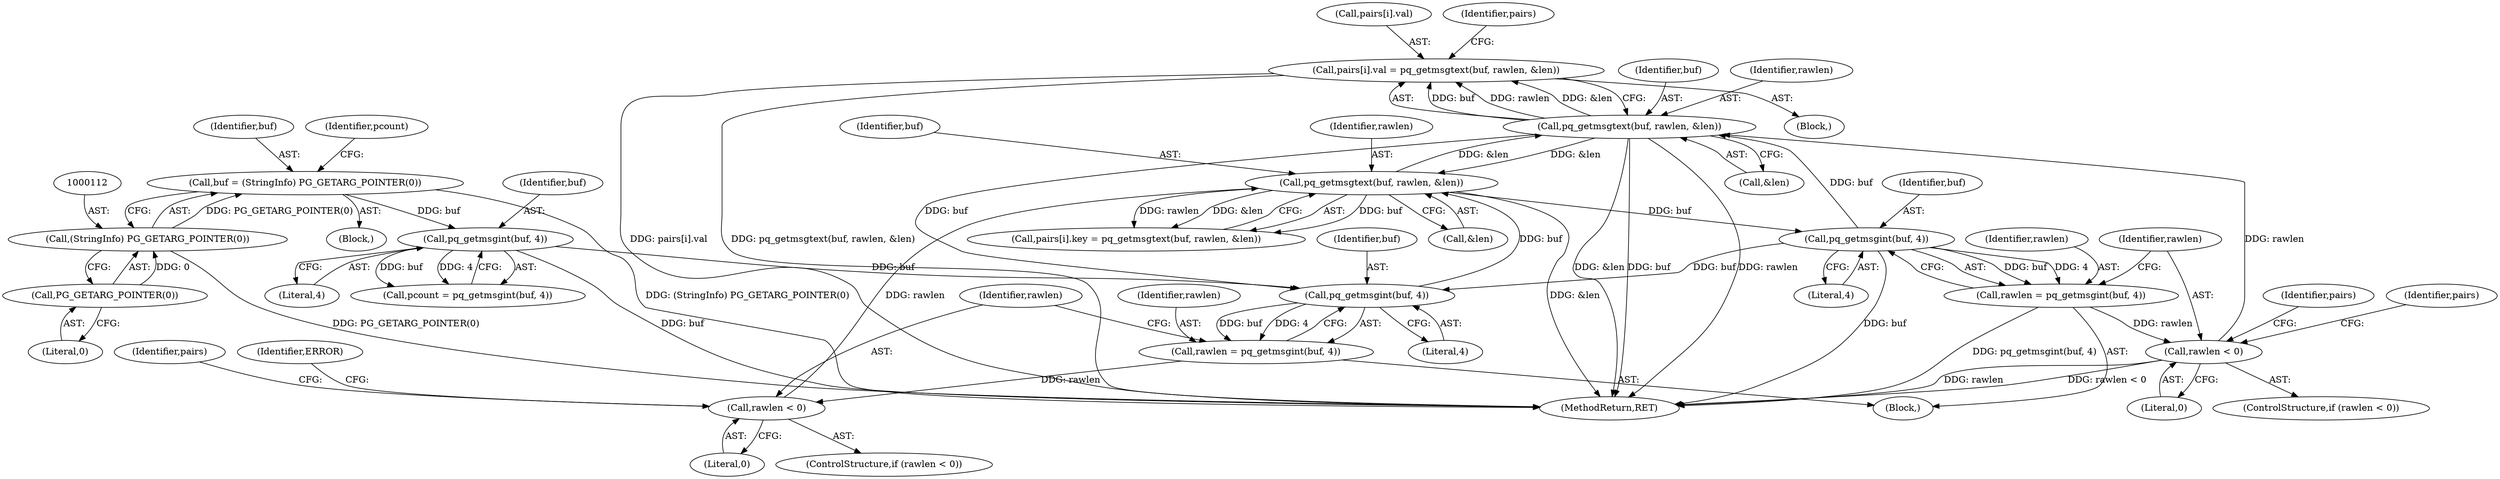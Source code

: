 digraph "0_postgres_31400a673325147e1205326008e32135a78b4d8a_2@array" {
"1000252" [label="(Call,pairs[i].val = pq_getmsgtext(buf, rawlen, &len))"];
"1000258" [label="(Call,pq_getmsgtext(buf, rawlen, &len))"];
"1000221" [label="(Call,pq_getmsgint(buf, 4))"];
"1000199" [label="(Call,pq_getmsgtext(buf, rawlen, &len))"];
"1000178" [label="(Call,pq_getmsgint(buf, 4))"];
"1000117" [label="(Call,pq_getmsgint(buf, 4))"];
"1000109" [label="(Call,buf = (StringInfo) PG_GETARG_POINTER(0))"];
"1000111" [label="(Call,(StringInfo) PG_GETARG_POINTER(0))"];
"1000113" [label="(Call,PG_GETARG_POINTER(0))"];
"1000183" [label="(Call,rawlen < 0)"];
"1000176" [label="(Call,rawlen = pq_getmsgint(buf, 4))"];
"1000225" [label="(Call,rawlen < 0)"];
"1000219" [label="(Call,rawlen = pq_getmsgint(buf, 4))"];
"1000226" [label="(Identifier,rawlen)"];
"1000259" [label="(Identifier,buf)"];
"1000180" [label="(Literal,4)"];
"1000117" [label="(Call,pq_getmsgint(buf, 4))"];
"1000119" [label="(Literal,4)"];
"1000200" [label="(Identifier,buf)"];
"1000183" [label="(Call,rawlen < 0)"];
"1000110" [label="(Identifier,buf)"];
"1000115" [label="(Call,pcount = pq_getmsgint(buf, 4))"];
"1000227" [label="(Literal,0)"];
"1000118" [label="(Identifier,buf)"];
"1000251" [label="(Block,)"];
"1000261" [label="(Call,&len)"];
"1000253" [label="(Call,pairs[i].val)"];
"1000176" [label="(Call,rawlen = pq_getmsgint(buf, 4))"];
"1000266" [label="(Identifier,pairs)"];
"1000177" [label="(Identifier,rawlen)"];
"1000258" [label="(Call,pq_getmsgtext(buf, rawlen, &len))"];
"1000223" [label="(Literal,4)"];
"1000113" [label="(Call,PG_GETARG_POINTER(0))"];
"1000219" [label="(Call,rawlen = pq_getmsgint(buf, 4))"];
"1000111" [label="(Call,(StringInfo) PG_GETARG_POINTER(0))"];
"1000174" [label="(Block,)"];
"1000232" [label="(Identifier,pairs)"];
"1000222" [label="(Identifier,buf)"];
"1000185" [label="(Literal,0)"];
"1000260" [label="(Identifier,rawlen)"];
"1000252" [label="(Call,pairs[i].val = pq_getmsgtext(buf, rawlen, &len))"];
"1000221" [label="(Call,pq_getmsgint(buf, 4))"];
"1000202" [label="(Call,&len)"];
"1000184" [label="(Identifier,rawlen)"];
"1000220" [label="(Identifier,rawlen)"];
"1000193" [label="(Call,pairs[i].key = pq_getmsgtext(buf, rawlen, &len))"];
"1000187" [label="(Identifier,ERROR)"];
"1000196" [label="(Identifier,pairs)"];
"1000199" [label="(Call,pq_getmsgtext(buf, rawlen, &len))"];
"1000225" [label="(Call,rawlen < 0)"];
"1000178" [label="(Call,pq_getmsgint(buf, 4))"];
"1000201" [label="(Identifier,rawlen)"];
"1000102" [label="(Block,)"];
"1000116" [label="(Identifier,pcount)"];
"1000114" [label="(Literal,0)"];
"1000224" [label="(ControlStructure,if (rawlen < 0))"];
"1000255" [label="(Identifier,pairs)"];
"1000109" [label="(Call,buf = (StringInfo) PG_GETARG_POINTER(0))"];
"1000182" [label="(ControlStructure,if (rawlen < 0))"];
"1000179" [label="(Identifier,buf)"];
"1000293" [label="(MethodReturn,RET)"];
"1000252" -> "1000251"  [label="AST: "];
"1000252" -> "1000258"  [label="CFG: "];
"1000253" -> "1000252"  [label="AST: "];
"1000258" -> "1000252"  [label="AST: "];
"1000266" -> "1000252"  [label="CFG: "];
"1000252" -> "1000293"  [label="DDG: pairs[i].val"];
"1000252" -> "1000293"  [label="DDG: pq_getmsgtext(buf, rawlen, &len)"];
"1000258" -> "1000252"  [label="DDG: buf"];
"1000258" -> "1000252"  [label="DDG: rawlen"];
"1000258" -> "1000252"  [label="DDG: &len"];
"1000258" -> "1000261"  [label="CFG: "];
"1000259" -> "1000258"  [label="AST: "];
"1000260" -> "1000258"  [label="AST: "];
"1000261" -> "1000258"  [label="AST: "];
"1000258" -> "1000293"  [label="DDG: buf"];
"1000258" -> "1000293"  [label="DDG: rawlen"];
"1000258" -> "1000293"  [label="DDG: &len"];
"1000258" -> "1000178"  [label="DDG: buf"];
"1000258" -> "1000199"  [label="DDG: &len"];
"1000221" -> "1000258"  [label="DDG: buf"];
"1000225" -> "1000258"  [label="DDG: rawlen"];
"1000199" -> "1000258"  [label="DDG: &len"];
"1000221" -> "1000219"  [label="AST: "];
"1000221" -> "1000223"  [label="CFG: "];
"1000222" -> "1000221"  [label="AST: "];
"1000223" -> "1000221"  [label="AST: "];
"1000219" -> "1000221"  [label="CFG: "];
"1000221" -> "1000293"  [label="DDG: buf"];
"1000221" -> "1000178"  [label="DDG: buf"];
"1000221" -> "1000219"  [label="DDG: buf"];
"1000221" -> "1000219"  [label="DDG: 4"];
"1000199" -> "1000221"  [label="DDG: buf"];
"1000199" -> "1000193"  [label="AST: "];
"1000199" -> "1000202"  [label="CFG: "];
"1000200" -> "1000199"  [label="AST: "];
"1000201" -> "1000199"  [label="AST: "];
"1000202" -> "1000199"  [label="AST: "];
"1000193" -> "1000199"  [label="CFG: "];
"1000199" -> "1000293"  [label="DDG: &len"];
"1000199" -> "1000193"  [label="DDG: buf"];
"1000199" -> "1000193"  [label="DDG: rawlen"];
"1000199" -> "1000193"  [label="DDG: &len"];
"1000178" -> "1000199"  [label="DDG: buf"];
"1000183" -> "1000199"  [label="DDG: rawlen"];
"1000178" -> "1000176"  [label="AST: "];
"1000178" -> "1000180"  [label="CFG: "];
"1000179" -> "1000178"  [label="AST: "];
"1000180" -> "1000178"  [label="AST: "];
"1000176" -> "1000178"  [label="CFG: "];
"1000178" -> "1000176"  [label="DDG: buf"];
"1000178" -> "1000176"  [label="DDG: 4"];
"1000117" -> "1000178"  [label="DDG: buf"];
"1000117" -> "1000115"  [label="AST: "];
"1000117" -> "1000119"  [label="CFG: "];
"1000118" -> "1000117"  [label="AST: "];
"1000119" -> "1000117"  [label="AST: "];
"1000115" -> "1000117"  [label="CFG: "];
"1000117" -> "1000293"  [label="DDG: buf"];
"1000117" -> "1000115"  [label="DDG: buf"];
"1000117" -> "1000115"  [label="DDG: 4"];
"1000109" -> "1000117"  [label="DDG: buf"];
"1000109" -> "1000102"  [label="AST: "];
"1000109" -> "1000111"  [label="CFG: "];
"1000110" -> "1000109"  [label="AST: "];
"1000111" -> "1000109"  [label="AST: "];
"1000116" -> "1000109"  [label="CFG: "];
"1000109" -> "1000293"  [label="DDG: (StringInfo) PG_GETARG_POINTER(0)"];
"1000111" -> "1000109"  [label="DDG: PG_GETARG_POINTER(0)"];
"1000111" -> "1000113"  [label="CFG: "];
"1000112" -> "1000111"  [label="AST: "];
"1000113" -> "1000111"  [label="AST: "];
"1000111" -> "1000293"  [label="DDG: PG_GETARG_POINTER(0)"];
"1000113" -> "1000111"  [label="DDG: 0"];
"1000113" -> "1000114"  [label="CFG: "];
"1000114" -> "1000113"  [label="AST: "];
"1000183" -> "1000182"  [label="AST: "];
"1000183" -> "1000185"  [label="CFG: "];
"1000184" -> "1000183"  [label="AST: "];
"1000185" -> "1000183"  [label="AST: "];
"1000187" -> "1000183"  [label="CFG: "];
"1000196" -> "1000183"  [label="CFG: "];
"1000176" -> "1000183"  [label="DDG: rawlen"];
"1000176" -> "1000174"  [label="AST: "];
"1000177" -> "1000176"  [label="AST: "];
"1000184" -> "1000176"  [label="CFG: "];
"1000225" -> "1000224"  [label="AST: "];
"1000225" -> "1000227"  [label="CFG: "];
"1000226" -> "1000225"  [label="AST: "];
"1000227" -> "1000225"  [label="AST: "];
"1000232" -> "1000225"  [label="CFG: "];
"1000255" -> "1000225"  [label="CFG: "];
"1000225" -> "1000293"  [label="DDG: rawlen < 0"];
"1000225" -> "1000293"  [label="DDG: rawlen"];
"1000219" -> "1000225"  [label="DDG: rawlen"];
"1000219" -> "1000174"  [label="AST: "];
"1000220" -> "1000219"  [label="AST: "];
"1000226" -> "1000219"  [label="CFG: "];
"1000219" -> "1000293"  [label="DDG: pq_getmsgint(buf, 4)"];
}
